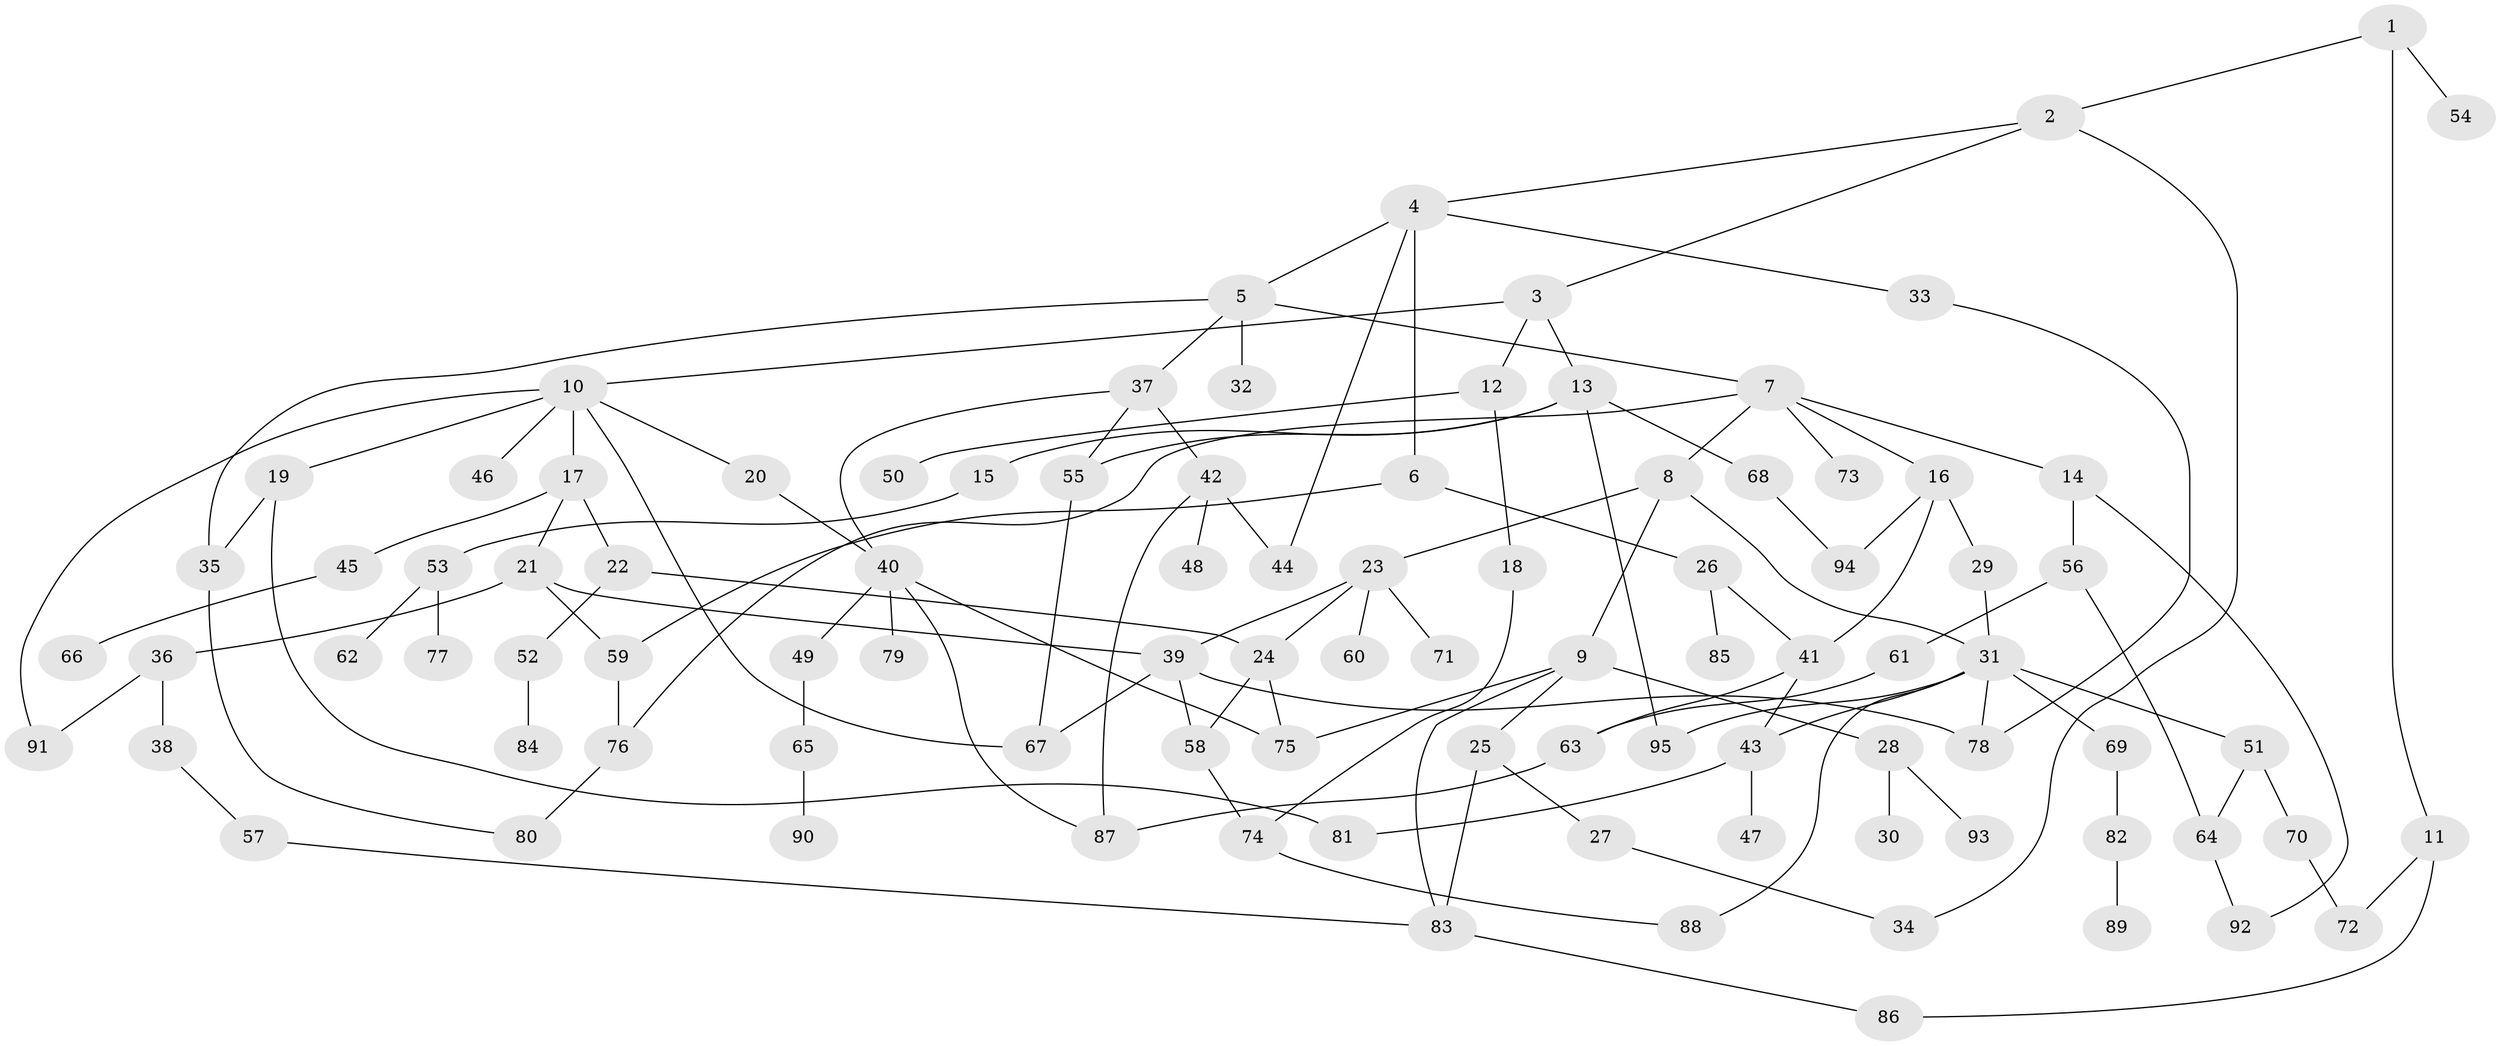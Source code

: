 // coarse degree distribution, {4: 0.1746031746031746, 7: 0.031746031746031744, 9: 0.031746031746031744, 8: 0.015873015873015872, 5: 0.031746031746031744, 3: 0.12698412698412698, 2: 0.2857142857142857, 6: 0.047619047619047616, 1: 0.25396825396825395}
// Generated by graph-tools (version 1.1) at 2025/51/02/27/25 19:51:36]
// undirected, 95 vertices, 129 edges
graph export_dot {
graph [start="1"]
  node [color=gray90,style=filled];
  1;
  2;
  3;
  4;
  5;
  6;
  7;
  8;
  9;
  10;
  11;
  12;
  13;
  14;
  15;
  16;
  17;
  18;
  19;
  20;
  21;
  22;
  23;
  24;
  25;
  26;
  27;
  28;
  29;
  30;
  31;
  32;
  33;
  34;
  35;
  36;
  37;
  38;
  39;
  40;
  41;
  42;
  43;
  44;
  45;
  46;
  47;
  48;
  49;
  50;
  51;
  52;
  53;
  54;
  55;
  56;
  57;
  58;
  59;
  60;
  61;
  62;
  63;
  64;
  65;
  66;
  67;
  68;
  69;
  70;
  71;
  72;
  73;
  74;
  75;
  76;
  77;
  78;
  79;
  80;
  81;
  82;
  83;
  84;
  85;
  86;
  87;
  88;
  89;
  90;
  91;
  92;
  93;
  94;
  95;
  1 -- 2;
  1 -- 11;
  1 -- 54;
  2 -- 3;
  2 -- 4;
  2 -- 34;
  3 -- 10;
  3 -- 12;
  3 -- 13;
  4 -- 5;
  4 -- 6;
  4 -- 33;
  4 -- 44;
  5 -- 7;
  5 -- 32;
  5 -- 37;
  5 -- 35;
  6 -- 26;
  6 -- 59;
  7 -- 8;
  7 -- 14;
  7 -- 16;
  7 -- 73;
  7 -- 76;
  8 -- 9;
  8 -- 23;
  8 -- 31;
  9 -- 25;
  9 -- 28;
  9 -- 75;
  9 -- 83;
  10 -- 17;
  10 -- 19;
  10 -- 20;
  10 -- 46;
  10 -- 67;
  10 -- 91;
  11 -- 72;
  11 -- 86;
  12 -- 18;
  12 -- 50;
  13 -- 15;
  13 -- 55;
  13 -- 68;
  13 -- 95;
  14 -- 56;
  14 -- 92;
  15 -- 53;
  16 -- 29;
  16 -- 41;
  16 -- 94;
  17 -- 21;
  17 -- 22;
  17 -- 45;
  18 -- 74;
  19 -- 35;
  19 -- 81;
  20 -- 40;
  21 -- 36;
  21 -- 39;
  21 -- 59;
  22 -- 24;
  22 -- 52;
  23 -- 60;
  23 -- 71;
  23 -- 39;
  23 -- 24;
  24 -- 58;
  24 -- 75;
  25 -- 27;
  25 -- 83;
  26 -- 85;
  26 -- 41;
  27 -- 34;
  28 -- 30;
  28 -- 93;
  29 -- 31;
  31 -- 43;
  31 -- 51;
  31 -- 69;
  31 -- 88;
  31 -- 78;
  31 -- 95;
  33 -- 78;
  35 -- 80;
  36 -- 38;
  36 -- 91;
  37 -- 42;
  37 -- 55;
  37 -- 40;
  38 -- 57;
  39 -- 58;
  39 -- 67;
  39 -- 78;
  40 -- 49;
  40 -- 79;
  40 -- 87;
  40 -- 75;
  41 -- 63;
  41 -- 43;
  42 -- 48;
  42 -- 44;
  42 -- 87;
  43 -- 47;
  43 -- 81;
  45 -- 66;
  49 -- 65;
  51 -- 64;
  51 -- 70;
  52 -- 84;
  53 -- 62;
  53 -- 77;
  55 -- 67;
  56 -- 61;
  56 -- 64;
  57 -- 83;
  58 -- 74;
  59 -- 76;
  61 -- 63;
  63 -- 87;
  64 -- 92;
  65 -- 90;
  68 -- 94;
  69 -- 82;
  70 -- 72;
  74 -- 88;
  76 -- 80;
  82 -- 89;
  83 -- 86;
}
